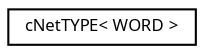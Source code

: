 digraph "Graphical Class Hierarchy"
{
  edge [fontname="Sans",fontsize="8",labelfontname="Sans",labelfontsize="8"];
  node [fontname="Sans",fontsize="8",shape=record];
  rankdir="LR";
  Node1 [label="cNetTYPE\< WORD \>",height=0.2,width=0.4,color="black", fillcolor="white", style="filled",URL="$classc_net_t_y_p_e.html"];
}
